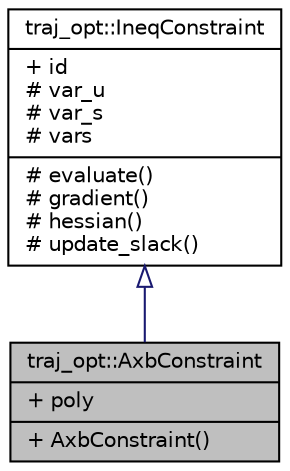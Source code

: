 digraph "traj_opt::AxbConstraint"
{
 // LATEX_PDF_SIZE
  edge [fontname="Helvetica",fontsize="10",labelfontname="Helvetica",labelfontsize="10"];
  node [fontname="Helvetica",fontsize="10",shape=record];
  Node1 [label="{traj_opt::AxbConstraint\n|+ poly\l|+ AxbConstraint()\l}",height=0.2,width=0.4,color="black", fillcolor="grey75", style="filled", fontcolor="black",tooltip=" "];
  Node2 -> Node1 [dir="back",color="midnightblue",fontsize="10",style="solid",arrowtail="onormal",fontname="Helvetica"];
  Node2 [label="{traj_opt::IneqConstraint\n|+ id\l# var_u\l# var_s\l# vars\l|# evaluate()\l# gradient()\l# hessian()\l# update_slack()\l}",height=0.2,width=0.4,color="black", fillcolor="white", style="filled",URL="$classtraj__opt_1_1IneqConstraint.html",tooltip=" "];
}
